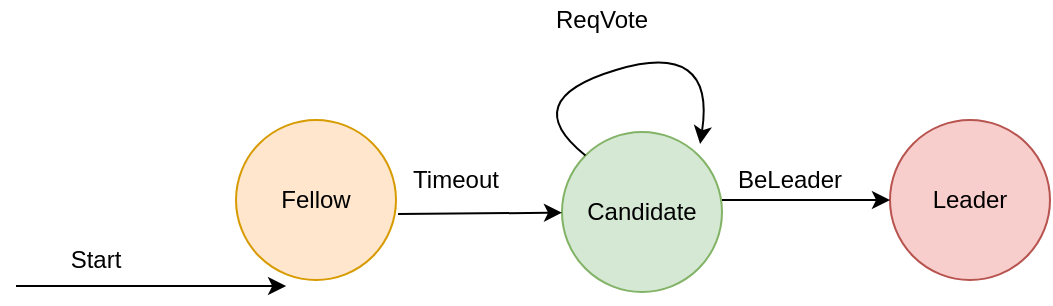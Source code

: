 <mxfile version="13.1.3" type="github"><diagram id="fZyrb_3c29NugGb79mBB" name="Page-1"><mxGraphModel dx="2062" dy="1154" grid="1" gridSize="10" guides="1" tooltips="1" connect="1" arrows="1" fold="1" page="1" pageScale="1" pageWidth="827" pageHeight="1169" math="0" shadow="0"><root><mxCell id="0"/><mxCell id="1" parent="0"/><mxCell id="fy4clV_8hfO0iZofm1WC-1" value="Fellow" style="ellipse;whiteSpace=wrap;html=1;aspect=fixed;fillColor=#ffe6cc;strokeColor=#d79b00;" vertex="1" parent="1"><mxGeometry x="200" y="360" width="80" height="80" as="geometry"/></mxCell><mxCell id="fy4clV_8hfO0iZofm1WC-3" value="Candidate" style="ellipse;whiteSpace=wrap;html=1;aspect=fixed;fillColor=#d5e8d4;strokeColor=#82b366;" vertex="1" parent="1"><mxGeometry x="363" y="366" width="80" height="80" as="geometry"/></mxCell><mxCell id="fy4clV_8hfO0iZofm1WC-4" value="Leader" style="ellipse;whiteSpace=wrap;html=1;aspect=fixed;fillColor=#f8cecc;strokeColor=#b85450;" vertex="1" parent="1"><mxGeometry x="527" y="360" width="80" height="80" as="geometry"/></mxCell><mxCell id="fy4clV_8hfO0iZofm1WC-5" value="" style="endArrow=classic;html=1;entryX=0.313;entryY=1.038;entryDx=0;entryDy=0;entryPerimeter=0;" edge="1" parent="1" target="fy4clV_8hfO0iZofm1WC-1"><mxGeometry width="50" height="50" relative="1" as="geometry"><mxPoint x="90" y="443" as="sourcePoint"/><mxPoint x="140" y="400" as="targetPoint"/></mxGeometry></mxCell><mxCell id="fy4clV_8hfO0iZofm1WC-6" value="Start" style="text;html=1;strokeColor=none;fillColor=none;align=center;verticalAlign=middle;whiteSpace=wrap;rounded=0;" vertex="1" parent="1"><mxGeometry x="110" y="420" width="40" height="20" as="geometry"/></mxCell><mxCell id="fy4clV_8hfO0iZofm1WC-7" value="" style="endArrow=classic;html=1;exitX=1.013;exitY=0.588;exitDx=0;exitDy=0;exitPerimeter=0;" edge="1" parent="1" source="fy4clV_8hfO0iZofm1WC-1" target="fy4clV_8hfO0iZofm1WC-3"><mxGeometry width="50" height="50" relative="1" as="geometry"><mxPoint x="360" y="530" as="sourcePoint"/><mxPoint x="410" y="480" as="targetPoint"/></mxGeometry></mxCell><mxCell id="fy4clV_8hfO0iZofm1WC-8" value="Timeout" style="text;html=1;strokeColor=none;fillColor=none;align=center;verticalAlign=middle;whiteSpace=wrap;rounded=0;" vertex="1" parent="1"><mxGeometry x="290" y="380" width="40" height="20" as="geometry"/></mxCell><mxCell id="fy4clV_8hfO0iZofm1WC-9" value="" style="endArrow=classic;html=1;entryX=0;entryY=0.5;entryDx=0;entryDy=0;" edge="1" parent="1" target="fy4clV_8hfO0iZofm1WC-4"><mxGeometry width="50" height="50" relative="1" as="geometry"><mxPoint x="443" y="400" as="sourcePoint"/><mxPoint x="493" y="350" as="targetPoint"/></mxGeometry></mxCell><mxCell id="fy4clV_8hfO0iZofm1WC-10" value="" style="curved=1;endArrow=classic;html=1;exitX=0;exitY=0;exitDx=0;exitDy=0;entryX=0.863;entryY=0.075;entryDx=0;entryDy=0;entryPerimeter=0;" edge="1" parent="1" source="fy4clV_8hfO0iZofm1WC-3" target="fy4clV_8hfO0iZofm1WC-3"><mxGeometry width="50" height="50" relative="1" as="geometry"><mxPoint x="380" y="350" as="sourcePoint"/><mxPoint x="430" y="300" as="targetPoint"/><Array as="points"><mxPoint x="340" y="350"/><mxPoint x="440" y="320"/></Array></mxGeometry></mxCell><mxCell id="fy4clV_8hfO0iZofm1WC-11" value="ReqVote" style="text;html=1;strokeColor=none;fillColor=none;align=center;verticalAlign=middle;whiteSpace=wrap;rounded=0;" vertex="1" parent="1"><mxGeometry x="363" y="300" width="40" height="20" as="geometry"/></mxCell><mxCell id="fy4clV_8hfO0iZofm1WC-13" value="BeLeader" style="text;html=1;strokeColor=none;fillColor=none;align=center;verticalAlign=middle;whiteSpace=wrap;rounded=0;" vertex="1" parent="1"><mxGeometry x="457" y="380" width="40" height="20" as="geometry"/></mxCell></root></mxGraphModel></diagram></mxfile>